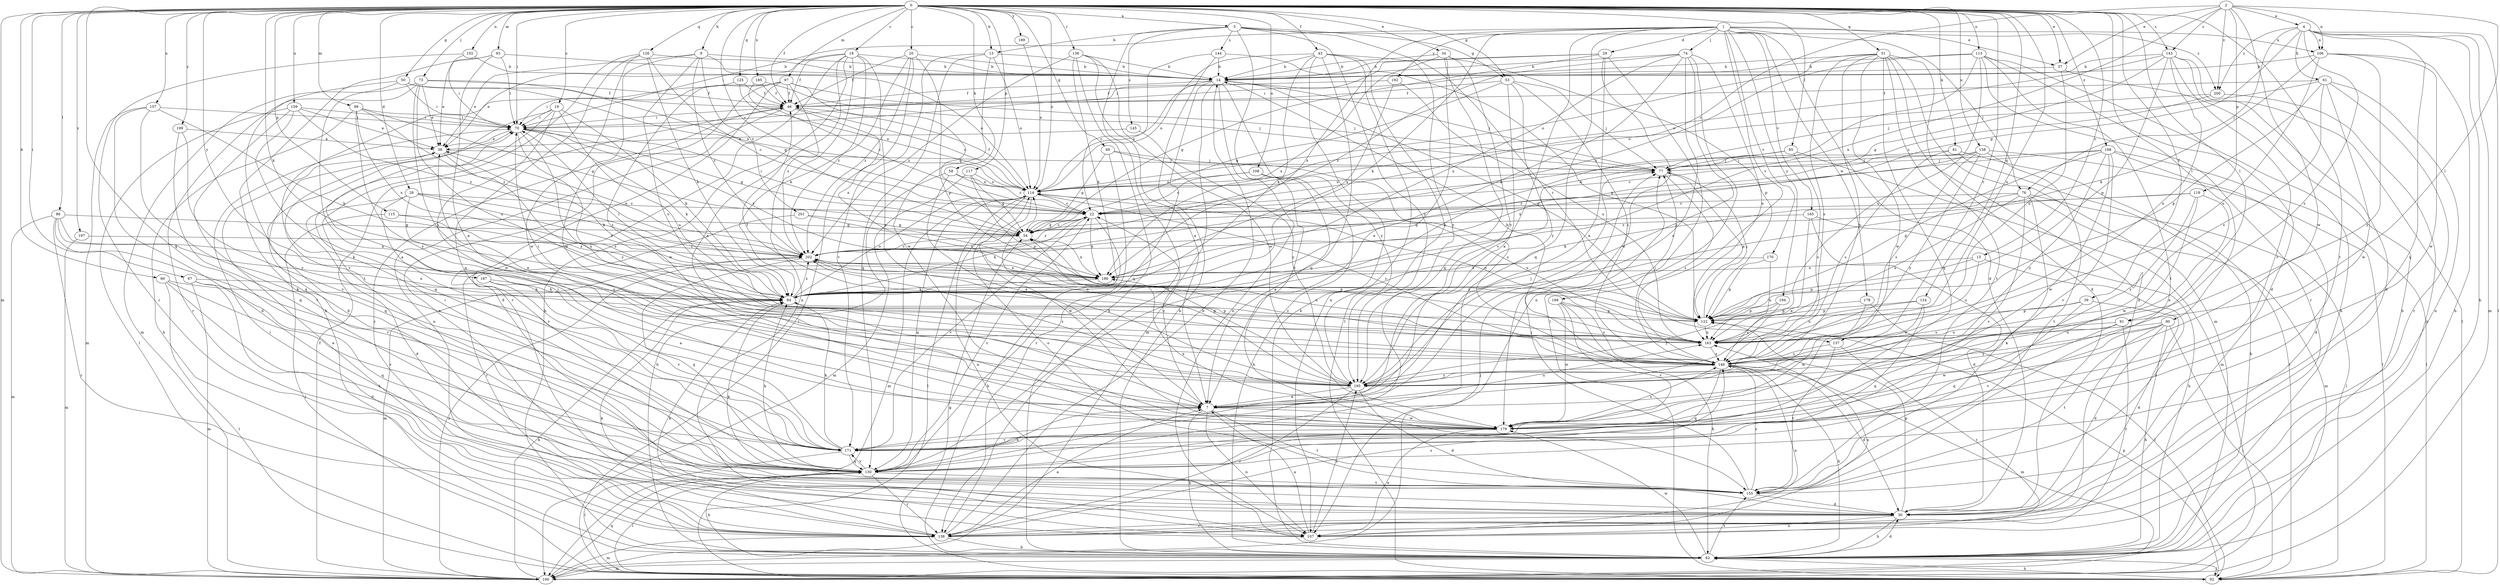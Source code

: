 strict digraph  {
0;
1;
2;
3;
4;
7;
9;
13;
14;
15;
18;
19;
20;
22;
26;
29;
30;
34;
37;
38;
39;
43;
46;
49;
50;
51;
53;
54;
58;
60;
61;
62;
67;
70;
73;
74;
76;
77;
81;
84;
85;
86;
90;
91;
92;
93;
97;
99;
100;
102;
106;
107;
108;
113;
114;
115;
117;
119;
122;
124;
125;
126;
130;
136;
137;
138;
143;
144;
145;
146;
155;
157;
158;
159;
163;
165;
168;
170;
171;
178;
179;
185;
186;
187;
189;
192;
194;
195;
197;
198;
199;
200;
201;
202;
0 -> 3  [label=a];
0 -> 9  [label=b];
0 -> 13  [label=b];
0 -> 15  [label=c];
0 -> 18  [label=c];
0 -> 19  [label=c];
0 -> 20  [label=c];
0 -> 22  [label=c];
0 -> 26  [label=d];
0 -> 34  [label=e];
0 -> 37  [label=e];
0 -> 39  [label=f];
0 -> 43  [label=f];
0 -> 46  [label=f];
0 -> 49  [label=g];
0 -> 50  [label=g];
0 -> 51  [label=g];
0 -> 53  [label=g];
0 -> 58  [label=h];
0 -> 60  [label=h];
0 -> 67  [label=i];
0 -> 70  [label=i];
0 -> 73  [label=j];
0 -> 81  [label=k];
0 -> 84  [label=k];
0 -> 85  [label=l];
0 -> 86  [label=l];
0 -> 90  [label=l];
0 -> 91  [label=l];
0 -> 93  [label=m];
0 -> 97  [label=m];
0 -> 99  [label=m];
0 -> 100  [label=m];
0 -> 102  [label=n];
0 -> 108  [label=o];
0 -> 113  [label=o];
0 -> 114  [label=o];
0 -> 115  [label=p];
0 -> 117  [label=p];
0 -> 124  [label=q];
0 -> 125  [label=q];
0 -> 126  [label=q];
0 -> 130  [label=q];
0 -> 136  [label=r];
0 -> 137  [label=r];
0 -> 143  [label=s];
0 -> 155  [label=t];
0 -> 157  [label=u];
0 -> 158  [label=u];
0 -> 159  [label=u];
0 -> 163  [label=u];
0 -> 185  [label=x];
0 -> 187  [label=y];
0 -> 189  [label=y];
0 -> 197  [label=z];
0 -> 198  [label=z];
0 -> 199  [label=z];
1 -> 29  [label=d];
1 -> 30  [label=d];
1 -> 37  [label=e];
1 -> 70  [label=i];
1 -> 74  [label=j];
1 -> 76  [label=j];
1 -> 84  [label=k];
1 -> 106  [label=n];
1 -> 130  [label=q];
1 -> 165  [label=v];
1 -> 168  [label=v];
1 -> 170  [label=v];
1 -> 171  [label=v];
1 -> 178  [label=w];
1 -> 186  [label=x];
1 -> 192  [label=y];
1 -> 194  [label=y];
2 -> 4  [label=a];
2 -> 22  [label=c];
2 -> 37  [label=e];
2 -> 91  [label=l];
2 -> 106  [label=n];
2 -> 119  [label=p];
2 -> 143  [label=s];
2 -> 179  [label=w];
2 -> 186  [label=x];
2 -> 200  [label=z];
3 -> 13  [label=b];
3 -> 53  [label=g];
3 -> 137  [label=r];
3 -> 138  [label=r];
3 -> 144  [label=s];
3 -> 145  [label=s];
3 -> 155  [label=t];
3 -> 195  [label=y];
3 -> 200  [label=z];
4 -> 54  [label=g];
4 -> 61  [label=h];
4 -> 62  [label=h];
4 -> 76  [label=j];
4 -> 92  [label=l];
4 -> 100  [label=m];
4 -> 106  [label=n];
4 -> 130  [label=q];
4 -> 146  [label=s];
4 -> 200  [label=z];
7 -> 22  [label=c];
7 -> 62  [label=h];
7 -> 107  [label=n];
7 -> 155  [label=t];
7 -> 163  [label=u];
7 -> 179  [label=w];
9 -> 14  [label=b];
9 -> 38  [label=e];
9 -> 114  [label=o];
9 -> 146  [label=s];
9 -> 179  [label=w];
9 -> 201  [label=z];
9 -> 202  [label=z];
13 -> 14  [label=b];
13 -> 114  [label=o];
13 -> 130  [label=q];
13 -> 171  [label=v];
13 -> 179  [label=w];
14 -> 46  [label=f];
14 -> 77  [label=j];
14 -> 100  [label=m];
14 -> 107  [label=n];
14 -> 114  [label=o];
14 -> 122  [label=p];
14 -> 130  [label=q];
14 -> 195  [label=y];
15 -> 122  [label=p];
15 -> 155  [label=t];
15 -> 163  [label=u];
15 -> 186  [label=x];
18 -> 7  [label=a];
18 -> 14  [label=b];
18 -> 38  [label=e];
18 -> 46  [label=f];
18 -> 62  [label=h];
18 -> 107  [label=n];
18 -> 138  [label=r];
18 -> 195  [label=y];
18 -> 202  [label=z];
19 -> 30  [label=d];
19 -> 70  [label=i];
19 -> 84  [label=k];
19 -> 130  [label=q];
19 -> 163  [label=u];
19 -> 179  [label=w];
20 -> 14  [label=b];
20 -> 46  [label=f];
20 -> 84  [label=k];
20 -> 92  [label=l];
20 -> 122  [label=p];
20 -> 202  [label=z];
22 -> 54  [label=g];
22 -> 62  [label=h];
22 -> 70  [label=i];
22 -> 84  [label=k];
22 -> 171  [label=v];
22 -> 186  [label=x];
22 -> 202  [label=z];
26 -> 22  [label=c];
26 -> 30  [label=d];
26 -> 171  [label=v];
26 -> 186  [label=x];
26 -> 195  [label=y];
26 -> 202  [label=z];
29 -> 7  [label=a];
29 -> 14  [label=b];
29 -> 54  [label=g];
29 -> 70  [label=i];
29 -> 107  [label=n];
29 -> 179  [label=w];
30 -> 62  [label=h];
30 -> 107  [label=n];
30 -> 122  [label=p];
30 -> 138  [label=r];
34 -> 7  [label=a];
34 -> 14  [label=b];
34 -> 122  [label=p];
34 -> 130  [label=q];
34 -> 186  [label=x];
34 -> 195  [label=y];
37 -> 62  [label=h];
37 -> 70  [label=i];
37 -> 163  [label=u];
38 -> 77  [label=j];
38 -> 84  [label=k];
38 -> 130  [label=q];
38 -> 163  [label=u];
39 -> 30  [label=d];
39 -> 122  [label=p];
39 -> 130  [label=q];
39 -> 146  [label=s];
43 -> 14  [label=b];
43 -> 62  [label=h];
43 -> 84  [label=k];
43 -> 92  [label=l];
43 -> 107  [label=n];
43 -> 114  [label=o];
43 -> 130  [label=q];
43 -> 195  [label=y];
46 -> 70  [label=i];
46 -> 107  [label=n];
46 -> 114  [label=o];
46 -> 138  [label=r];
46 -> 186  [label=x];
49 -> 54  [label=g];
49 -> 77  [label=j];
49 -> 138  [label=r];
49 -> 146  [label=s];
50 -> 7  [label=a];
50 -> 22  [label=c];
50 -> 46  [label=f];
50 -> 70  [label=i];
50 -> 171  [label=v];
51 -> 14  [label=b];
51 -> 30  [label=d];
51 -> 100  [label=m];
51 -> 107  [label=n];
51 -> 114  [label=o];
51 -> 130  [label=q];
51 -> 146  [label=s];
51 -> 155  [label=t];
51 -> 179  [label=w];
51 -> 195  [label=y];
53 -> 7  [label=a];
53 -> 46  [label=f];
53 -> 54  [label=g];
53 -> 77  [label=j];
53 -> 146  [label=s];
53 -> 195  [label=y];
54 -> 22  [label=c];
54 -> 186  [label=x];
54 -> 202  [label=z];
58 -> 7  [label=a];
58 -> 22  [label=c];
58 -> 62  [label=h];
58 -> 114  [label=o];
60 -> 84  [label=k];
60 -> 92  [label=l];
60 -> 155  [label=t];
60 -> 171  [label=v];
61 -> 46  [label=f];
61 -> 77  [label=j];
61 -> 107  [label=n];
61 -> 122  [label=p];
61 -> 138  [label=r];
61 -> 146  [label=s];
61 -> 179  [label=w];
62 -> 30  [label=d];
62 -> 92  [label=l];
62 -> 100  [label=m];
62 -> 155  [label=t];
62 -> 179  [label=w];
67 -> 30  [label=d];
67 -> 84  [label=k];
67 -> 100  [label=m];
67 -> 130  [label=q];
70 -> 38  [label=e];
70 -> 54  [label=g];
70 -> 84  [label=k];
70 -> 146  [label=s];
70 -> 186  [label=x];
70 -> 195  [label=y];
73 -> 38  [label=e];
73 -> 46  [label=f];
73 -> 100  [label=m];
73 -> 114  [label=o];
73 -> 138  [label=r];
73 -> 146  [label=s];
73 -> 163  [label=u];
74 -> 7  [label=a];
74 -> 14  [label=b];
74 -> 84  [label=k];
74 -> 92  [label=l];
74 -> 163  [label=u];
74 -> 186  [label=x];
74 -> 195  [label=y];
74 -> 202  [label=z];
76 -> 22  [label=c];
76 -> 84  [label=k];
76 -> 92  [label=l];
76 -> 100  [label=m];
76 -> 155  [label=t];
76 -> 163  [label=u];
76 -> 171  [label=v];
77 -> 114  [label=o];
77 -> 122  [label=p];
77 -> 146  [label=s];
81 -> 62  [label=h];
81 -> 77  [label=j];
81 -> 92  [label=l];
81 -> 146  [label=s];
84 -> 70  [label=i];
84 -> 114  [label=o];
84 -> 122  [label=p];
84 -> 202  [label=z];
85 -> 77  [label=j];
85 -> 84  [label=k];
85 -> 100  [label=m];
85 -> 146  [label=s];
86 -> 54  [label=g];
86 -> 84  [label=k];
86 -> 100  [label=m];
86 -> 138  [label=r];
86 -> 163  [label=u];
86 -> 171  [label=v];
90 -> 30  [label=d];
90 -> 62  [label=h];
90 -> 92  [label=l];
90 -> 155  [label=t];
90 -> 163  [label=u];
90 -> 171  [label=v];
90 -> 195  [label=y];
91 -> 138  [label=r];
91 -> 146  [label=s];
91 -> 163  [label=u];
91 -> 179  [label=w];
92 -> 54  [label=g];
92 -> 62  [label=h];
92 -> 122  [label=p];
93 -> 7  [label=a];
93 -> 14  [label=b];
93 -> 38  [label=e];
93 -> 62  [label=h];
93 -> 70  [label=i];
97 -> 30  [label=d];
97 -> 46  [label=f];
97 -> 54  [label=g];
97 -> 70  [label=i];
97 -> 77  [label=j];
97 -> 107  [label=n];
97 -> 179  [label=w];
97 -> 202  [label=z];
99 -> 54  [label=g];
99 -> 62  [label=h];
99 -> 70  [label=i];
99 -> 186  [label=x];
99 -> 195  [label=y];
99 -> 202  [label=z];
100 -> 46  [label=f];
100 -> 77  [label=j];
100 -> 84  [label=k];
100 -> 130  [label=q];
100 -> 202  [label=z];
102 -> 14  [label=b];
102 -> 70  [label=i];
102 -> 138  [label=r];
106 -> 14  [label=b];
106 -> 62  [label=h];
106 -> 84  [label=k];
106 -> 163  [label=u];
106 -> 179  [label=w];
106 -> 195  [label=y];
107 -> 7  [label=a];
107 -> 84  [label=k];
107 -> 163  [label=u];
107 -> 195  [label=y];
108 -> 7  [label=a];
108 -> 22  [label=c];
108 -> 62  [label=h];
108 -> 114  [label=o];
113 -> 14  [label=b];
113 -> 30  [label=d];
113 -> 62  [label=h];
113 -> 84  [label=k];
113 -> 138  [label=r];
113 -> 155  [label=t];
113 -> 163  [label=u];
113 -> 202  [label=z];
114 -> 22  [label=c];
114 -> 46  [label=f];
114 -> 92  [label=l];
114 -> 100  [label=m];
114 -> 107  [label=n];
114 -> 130  [label=q];
114 -> 146  [label=s];
114 -> 163  [label=u];
114 -> 179  [label=w];
115 -> 54  [label=g];
115 -> 92  [label=l];
115 -> 186  [label=x];
117 -> 54  [label=g];
117 -> 100  [label=m];
117 -> 114  [label=o];
117 -> 122  [label=p];
119 -> 7  [label=a];
119 -> 22  [label=c];
119 -> 179  [label=w];
119 -> 195  [label=y];
119 -> 202  [label=z];
122 -> 77  [label=j];
122 -> 163  [label=u];
122 -> 202  [label=z];
124 -> 122  [label=p];
124 -> 130  [label=q];
124 -> 146  [label=s];
124 -> 163  [label=u];
125 -> 46  [label=f];
125 -> 114  [label=o];
125 -> 171  [label=v];
126 -> 14  [label=b];
126 -> 54  [label=g];
126 -> 84  [label=k];
126 -> 130  [label=q];
126 -> 155  [label=t];
126 -> 179  [label=w];
130 -> 7  [label=a];
130 -> 22  [label=c];
130 -> 62  [label=h];
130 -> 70  [label=i];
130 -> 84  [label=k];
130 -> 92  [label=l];
130 -> 138  [label=r];
130 -> 155  [label=t];
130 -> 171  [label=v];
136 -> 7  [label=a];
136 -> 14  [label=b];
136 -> 62  [label=h];
136 -> 84  [label=k];
136 -> 179  [label=w];
136 -> 202  [label=z];
137 -> 138  [label=r];
137 -> 146  [label=s];
137 -> 155  [label=t];
138 -> 7  [label=a];
138 -> 14  [label=b];
138 -> 38  [label=e];
138 -> 62  [label=h];
138 -> 70  [label=i];
138 -> 84  [label=k];
138 -> 100  [label=m];
138 -> 146  [label=s];
143 -> 14  [label=b];
143 -> 30  [label=d];
143 -> 54  [label=g];
143 -> 92  [label=l];
143 -> 114  [label=o];
143 -> 122  [label=p];
143 -> 163  [label=u];
143 -> 171  [label=v];
144 -> 14  [label=b];
144 -> 22  [label=c];
144 -> 62  [label=h];
144 -> 122  [label=p];
145 -> 38  [label=e];
145 -> 195  [label=y];
146 -> 14  [label=b];
146 -> 30  [label=d];
146 -> 62  [label=h];
146 -> 70  [label=i];
146 -> 77  [label=j];
146 -> 100  [label=m];
146 -> 107  [label=n];
146 -> 130  [label=q];
146 -> 195  [label=y];
146 -> 202  [label=z];
155 -> 30  [label=d];
155 -> 77  [label=j];
155 -> 84  [label=k];
155 -> 114  [label=o];
155 -> 146  [label=s];
157 -> 30  [label=d];
157 -> 70  [label=i];
157 -> 84  [label=k];
157 -> 100  [label=m];
157 -> 130  [label=q];
158 -> 22  [label=c];
158 -> 77  [label=j];
158 -> 92  [label=l];
158 -> 146  [label=s];
158 -> 155  [label=t];
158 -> 186  [label=x];
158 -> 195  [label=y];
159 -> 7  [label=a];
159 -> 38  [label=e];
159 -> 70  [label=i];
159 -> 92  [label=l];
159 -> 155  [label=t];
159 -> 202  [label=z];
163 -> 46  [label=f];
163 -> 54  [label=g];
163 -> 114  [label=o];
163 -> 146  [label=s];
165 -> 7  [label=a];
165 -> 30  [label=d];
165 -> 54  [label=g];
165 -> 62  [label=h];
168 -> 62  [label=h];
168 -> 122  [label=p];
168 -> 146  [label=s];
168 -> 171  [label=v];
168 -> 179  [label=w];
170 -> 122  [label=p];
170 -> 163  [label=u];
170 -> 186  [label=x];
171 -> 70  [label=i];
171 -> 84  [label=k];
171 -> 92  [label=l];
171 -> 130  [label=q];
178 -> 92  [label=l];
178 -> 122  [label=p];
178 -> 179  [label=w];
179 -> 107  [label=n];
179 -> 146  [label=s];
179 -> 171  [label=v];
179 -> 186  [label=x];
185 -> 22  [label=c];
185 -> 46  [label=f];
185 -> 77  [label=j];
186 -> 84  [label=k];
187 -> 7  [label=a];
187 -> 84  [label=k];
187 -> 171  [label=v];
189 -> 114  [label=o];
192 -> 46  [label=f];
192 -> 163  [label=u];
192 -> 186  [label=x];
194 -> 122  [label=p];
194 -> 146  [label=s];
194 -> 195  [label=y];
195 -> 7  [label=a];
195 -> 30  [label=d];
195 -> 38  [label=e];
195 -> 54  [label=g];
195 -> 77  [label=j];
195 -> 114  [label=o];
195 -> 138  [label=r];
195 -> 202  [label=z];
197 -> 100  [label=m];
197 -> 202  [label=z];
198 -> 30  [label=d];
198 -> 77  [label=j];
198 -> 92  [label=l];
198 -> 122  [label=p];
198 -> 171  [label=v];
198 -> 179  [label=w];
198 -> 195  [label=y];
198 -> 202  [label=z];
199 -> 38  [label=e];
199 -> 130  [label=q];
199 -> 171  [label=v];
200 -> 22  [label=c];
200 -> 62  [label=h];
200 -> 114  [label=o];
201 -> 54  [label=g];
201 -> 138  [label=r];
201 -> 186  [label=x];
202 -> 38  [label=e];
202 -> 100  [label=m];
202 -> 130  [label=q];
202 -> 163  [label=u];
202 -> 186  [label=x];
}
